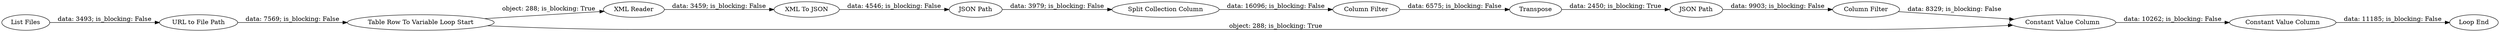 digraph {
	"3519433338848586181_2" [label="Table Row To Variable Loop Start"]
	"3519433338848586181_12" [label="URL to File Path"]
	"3519433338848586181_25" [label="Column Filter"]
	"3519433338848586181_17" [label="XML To JSON"]
	"3519433338848586181_3" [label="XML Reader"]
	"3519433338848586181_26" [label="Constant Value Column"]
	"3519433338848586181_23" [label="Column Filter"]
	"3519433338848586181_1" [label="List Files"]
	"3519433338848586181_22" [label="JSON Path"]
	"3519433338848586181_18" [label="JSON Path"]
	"3519433338848586181_24" [label=Transpose]
	"3519433338848586181_19" [label="Split Collection Column"]
	"3519433338848586181_13" [label="Constant Value Column"]
	"3519433338848586181_6" [label="Loop End"]
	"3519433338848586181_3" -> "3519433338848586181_17" [label="data: 3459; is_blocking: False"]
	"3519433338848586181_22" -> "3519433338848586181_25" [label="data: 9903; is_blocking: False"]
	"3519433338848586181_13" -> "3519433338848586181_26" [label="data: 10262; is_blocking: False"]
	"3519433338848586181_17" -> "3519433338848586181_18" [label="data: 4546; is_blocking: False"]
	"3519433338848586181_25" -> "3519433338848586181_13" [label="data: 8329; is_blocking: False"]
	"3519433338848586181_12" -> "3519433338848586181_2" [label="data: 7569; is_blocking: False"]
	"3519433338848586181_2" -> "3519433338848586181_3" [label="object: 288; is_blocking: True"]
	"3519433338848586181_26" -> "3519433338848586181_6" [label="data: 11185; is_blocking: False"]
	"3519433338848586181_18" -> "3519433338848586181_19" [label="data: 3979; is_blocking: False"]
	"3519433338848586181_2" -> "3519433338848586181_13" [label="object: 288; is_blocking: True"]
	"3519433338848586181_24" -> "3519433338848586181_22" [label="data: 2450; is_blocking: True"]
	"3519433338848586181_19" -> "3519433338848586181_23" [label="data: 16096; is_blocking: False"]
	"3519433338848586181_1" -> "3519433338848586181_12" [label="data: 3493; is_blocking: False"]
	"3519433338848586181_23" -> "3519433338848586181_24" [label="data: 6575; is_blocking: False"]
	rankdir=LR
}
